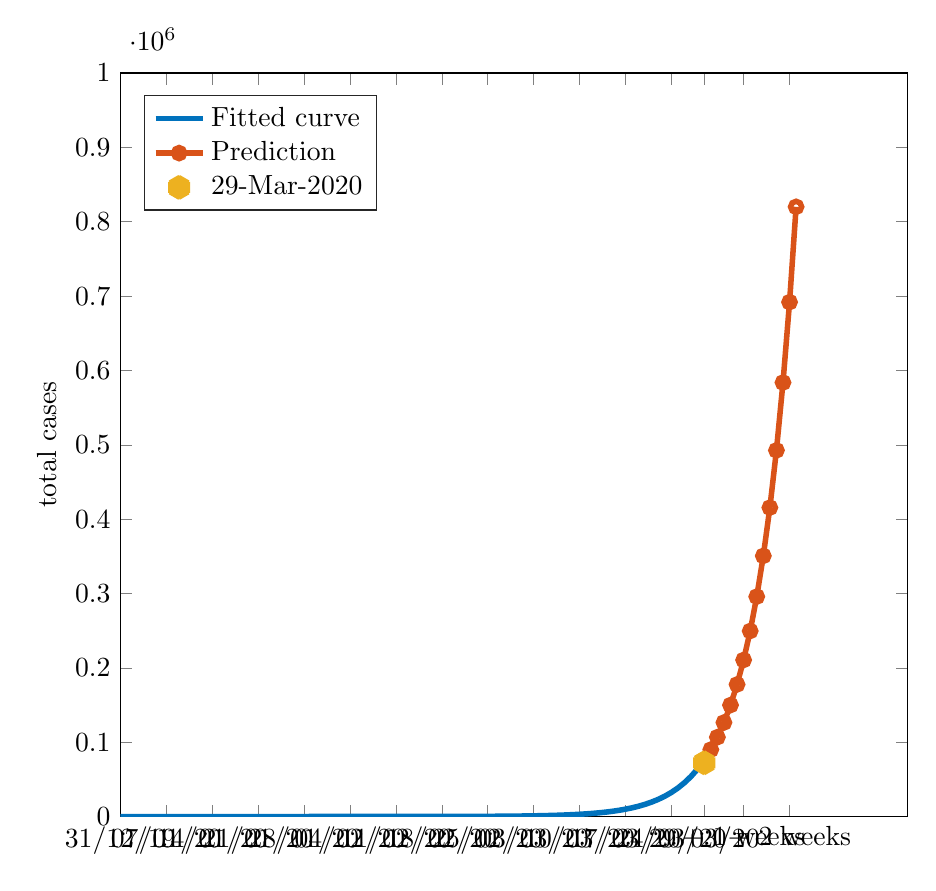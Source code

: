 % This file was created by matlab2tikz.
% Minimal pgfplots version: 1.3
%
\definecolor{mycolor1}{rgb}{0.0,0.447,0.741}%
\definecolor{mycolor2}{rgb}{0.85,0.325,0.098}%
\definecolor{mycolor3}{rgb}{0.929,0.694,0.125}%
%
\begin{tikzpicture}

\begin{axis}[%
width=10cm,
height=9.442cm,
at={(0cm,0cm)},
scale only axis,
xmin=0,
xmax=120,
xtick={0,7,14,21,28,35,42,49,56,63,70,77,84,89,95,102},
xticklabels={{31/12/19},{07/01/20},{14/01/20},{21/01/20},{28/01/20},{04/02/20},{11/02/20},{18/02/20},{25/02/20},{03/03/20},{10/03/20},{17/03/20},{24/03/20},{29/03/20},{+ 1 weeks},{+ 2 weeks}},
ymin=0,
ymax=1000000,
ylabel={total cases},
legend style={at={(0.03,0.97)},anchor=north west,legend cell align=left,align=left,draw=white!15!black}
]
\addplot [color=mycolor1,solid,line width=2.0pt]
  table[row sep=crcr]{%
0	0.02\\
1	0.024\\
2	0.029\\
3	0.034\\
4	0.04\\
5	0.048\\
6	0.057\\
7	0.067\\
8	0.08\\
9	0.094\\
10	0.112\\
11	0.133\\
12	0.157\\
13	0.186\\
14	0.221\\
15	0.262\\
16	0.31\\
17	0.368\\
18	0.436\\
19	0.517\\
20	0.613\\
21	0.726\\
22	0.861\\
23	1.02\\
24	1.209\\
25	1.433\\
26	1.699\\
27	2.013\\
28	2.386\\
29	2.828\\
30	3.352\\
31	3.973\\
32	4.71\\
33	5.582\\
34	6.616\\
35	7.842\\
36	9.295\\
37	11.017\\
38	13.058\\
39	15.477\\
40	18.344\\
41	21.743\\
42	25.771\\
43	30.545\\
44	36.204\\
45	42.912\\
46	50.862\\
47	60.284\\
48	71.453\\
49	84.691\\
50	100.381\\
51	118.978\\
52	141.02\\
53	167.146\\
54	198.112\\
55	234.816\\
56	278.318\\
57	329.881\\
58	390.996\\
59	463.434\\
60	549.292\\
61	651.056\\
62	771.673\\
63	914.637\\
64	1084.086\\
65	1284.929\\
66	1522.98\\
67	1805.134\\
68	2139.562\\
69	2535.946\\
70	3005.767\\
71	3562.628\\
72	4222.656\\
73	5004.963\\
74	5932.205\\
75	7031.231\\
76	8333.867\\
77	9877.835\\
78	11707.846\\
79	13876.891\\
80	16447.784\\
81	19494.97\\
82	23106.691\\
83	27387.535\\
84	32461.464\\
85	38475.41\\
86	45603.522\\
87	54052.217\\
88	64066.147\\
89	75935.294\\
};
\addlegendentry{Fitted curve};

\addplot [color=mycolor2,solid,line width=2.0pt,mark=o,mark options={solid}]
  table[row sep=crcr]{%
89	75935\\
90	90003\\
91	106678\\
92	126441\\
93	149866\\
94	177631\\
95	210539\\
96	249544\\
97	295776\\
98	350572\\
99	415519\\
100	492499\\
101	583740\\
102	691884\\
103	820062\\
};
\addlegendentry{Prediction};

\addplot [color=mycolor3,line width=8.0pt,only marks,mark=asterisk,mark options={solid}]
  table[row sep=crcr]{%
89	72248\\
};
\addlegendentry{29-Mar-2020};

\end{axis}
\end{tikzpicture}%